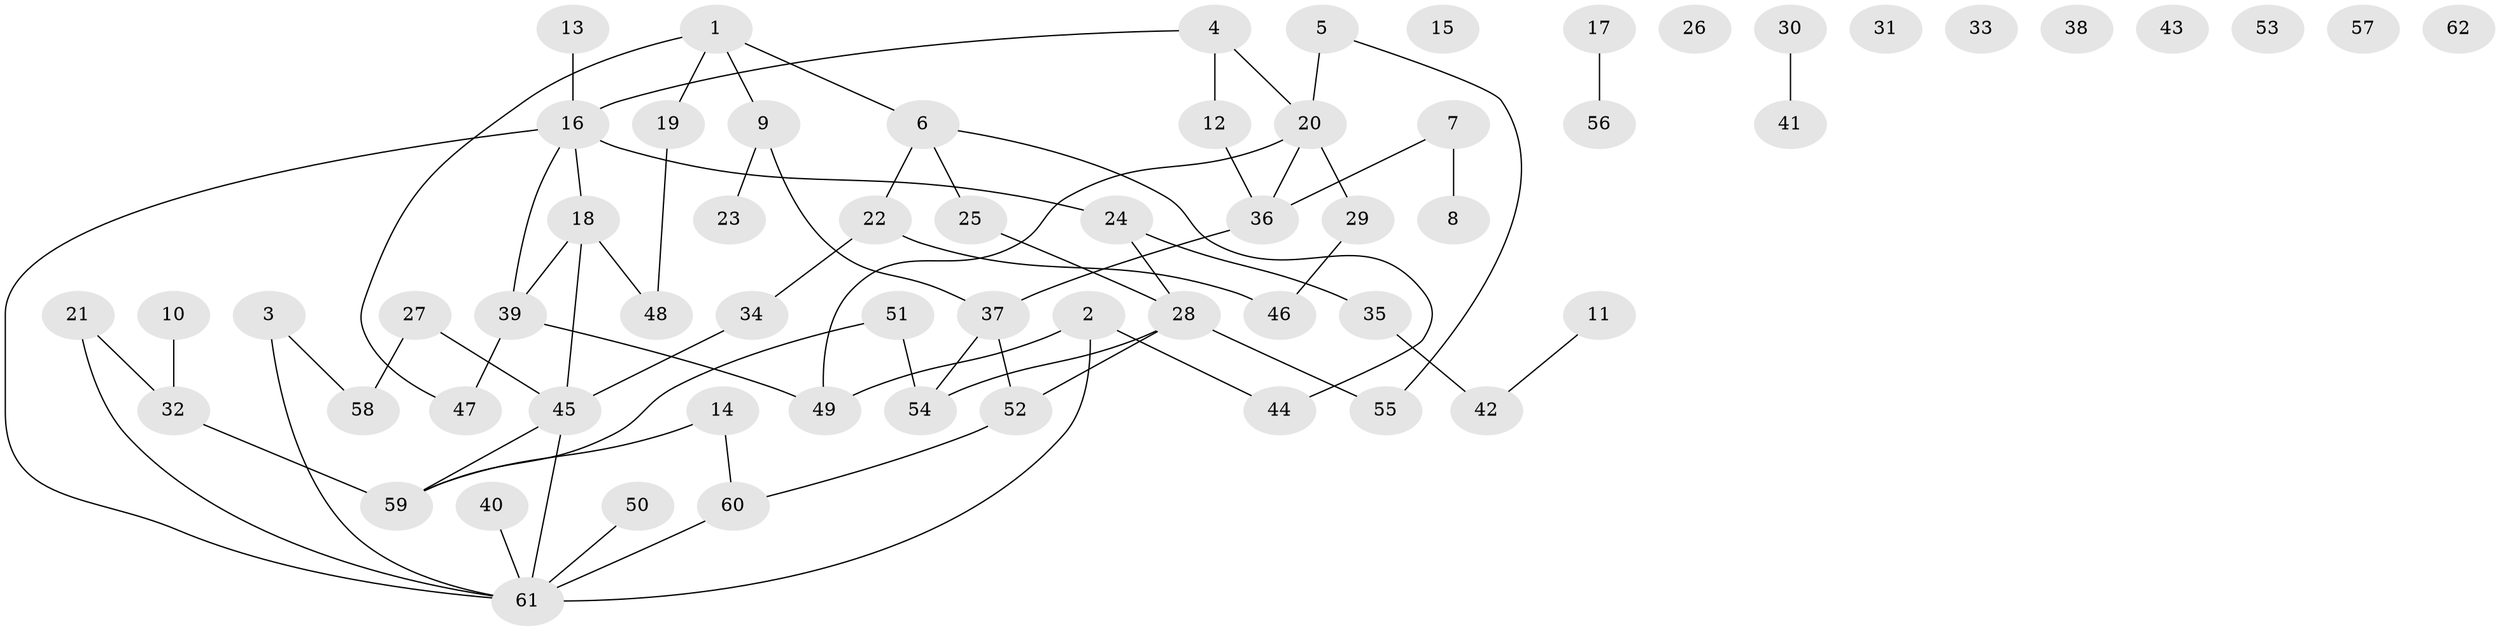 // coarse degree distribution, {6: 0.023809523809523808, 3: 0.09523809523809523, 2: 0.2619047619047619, 1: 0.14285714285714285, 4: 0.09523809523809523, 0: 0.23809523809523808, 7: 0.07142857142857142, 5: 0.07142857142857142}
// Generated by graph-tools (version 1.1) at 2025/41/03/06/25 10:41:25]
// undirected, 62 vertices, 69 edges
graph export_dot {
graph [start="1"]
  node [color=gray90,style=filled];
  1;
  2;
  3;
  4;
  5;
  6;
  7;
  8;
  9;
  10;
  11;
  12;
  13;
  14;
  15;
  16;
  17;
  18;
  19;
  20;
  21;
  22;
  23;
  24;
  25;
  26;
  27;
  28;
  29;
  30;
  31;
  32;
  33;
  34;
  35;
  36;
  37;
  38;
  39;
  40;
  41;
  42;
  43;
  44;
  45;
  46;
  47;
  48;
  49;
  50;
  51;
  52;
  53;
  54;
  55;
  56;
  57;
  58;
  59;
  60;
  61;
  62;
  1 -- 6;
  1 -- 9;
  1 -- 19;
  1 -- 47;
  2 -- 44;
  2 -- 49;
  2 -- 61;
  3 -- 58;
  3 -- 61;
  4 -- 12;
  4 -- 16;
  4 -- 20;
  5 -- 20;
  5 -- 55;
  6 -- 22;
  6 -- 25;
  6 -- 44;
  7 -- 8;
  7 -- 36;
  9 -- 23;
  9 -- 37;
  10 -- 32;
  11 -- 42;
  12 -- 36;
  13 -- 16;
  14 -- 59;
  14 -- 60;
  16 -- 18;
  16 -- 24;
  16 -- 39;
  16 -- 61;
  17 -- 56;
  18 -- 39;
  18 -- 45;
  18 -- 48;
  19 -- 48;
  20 -- 29;
  20 -- 36;
  20 -- 49;
  21 -- 32;
  21 -- 61;
  22 -- 34;
  22 -- 46;
  24 -- 28;
  24 -- 35;
  25 -- 28;
  27 -- 45;
  27 -- 58;
  28 -- 52;
  28 -- 54;
  28 -- 55;
  29 -- 46;
  30 -- 41;
  32 -- 59;
  34 -- 45;
  35 -- 42;
  36 -- 37;
  37 -- 52;
  37 -- 54;
  39 -- 47;
  39 -- 49;
  40 -- 61;
  45 -- 59;
  45 -- 61;
  50 -- 61;
  51 -- 54;
  51 -- 59;
  52 -- 60;
  60 -- 61;
}
